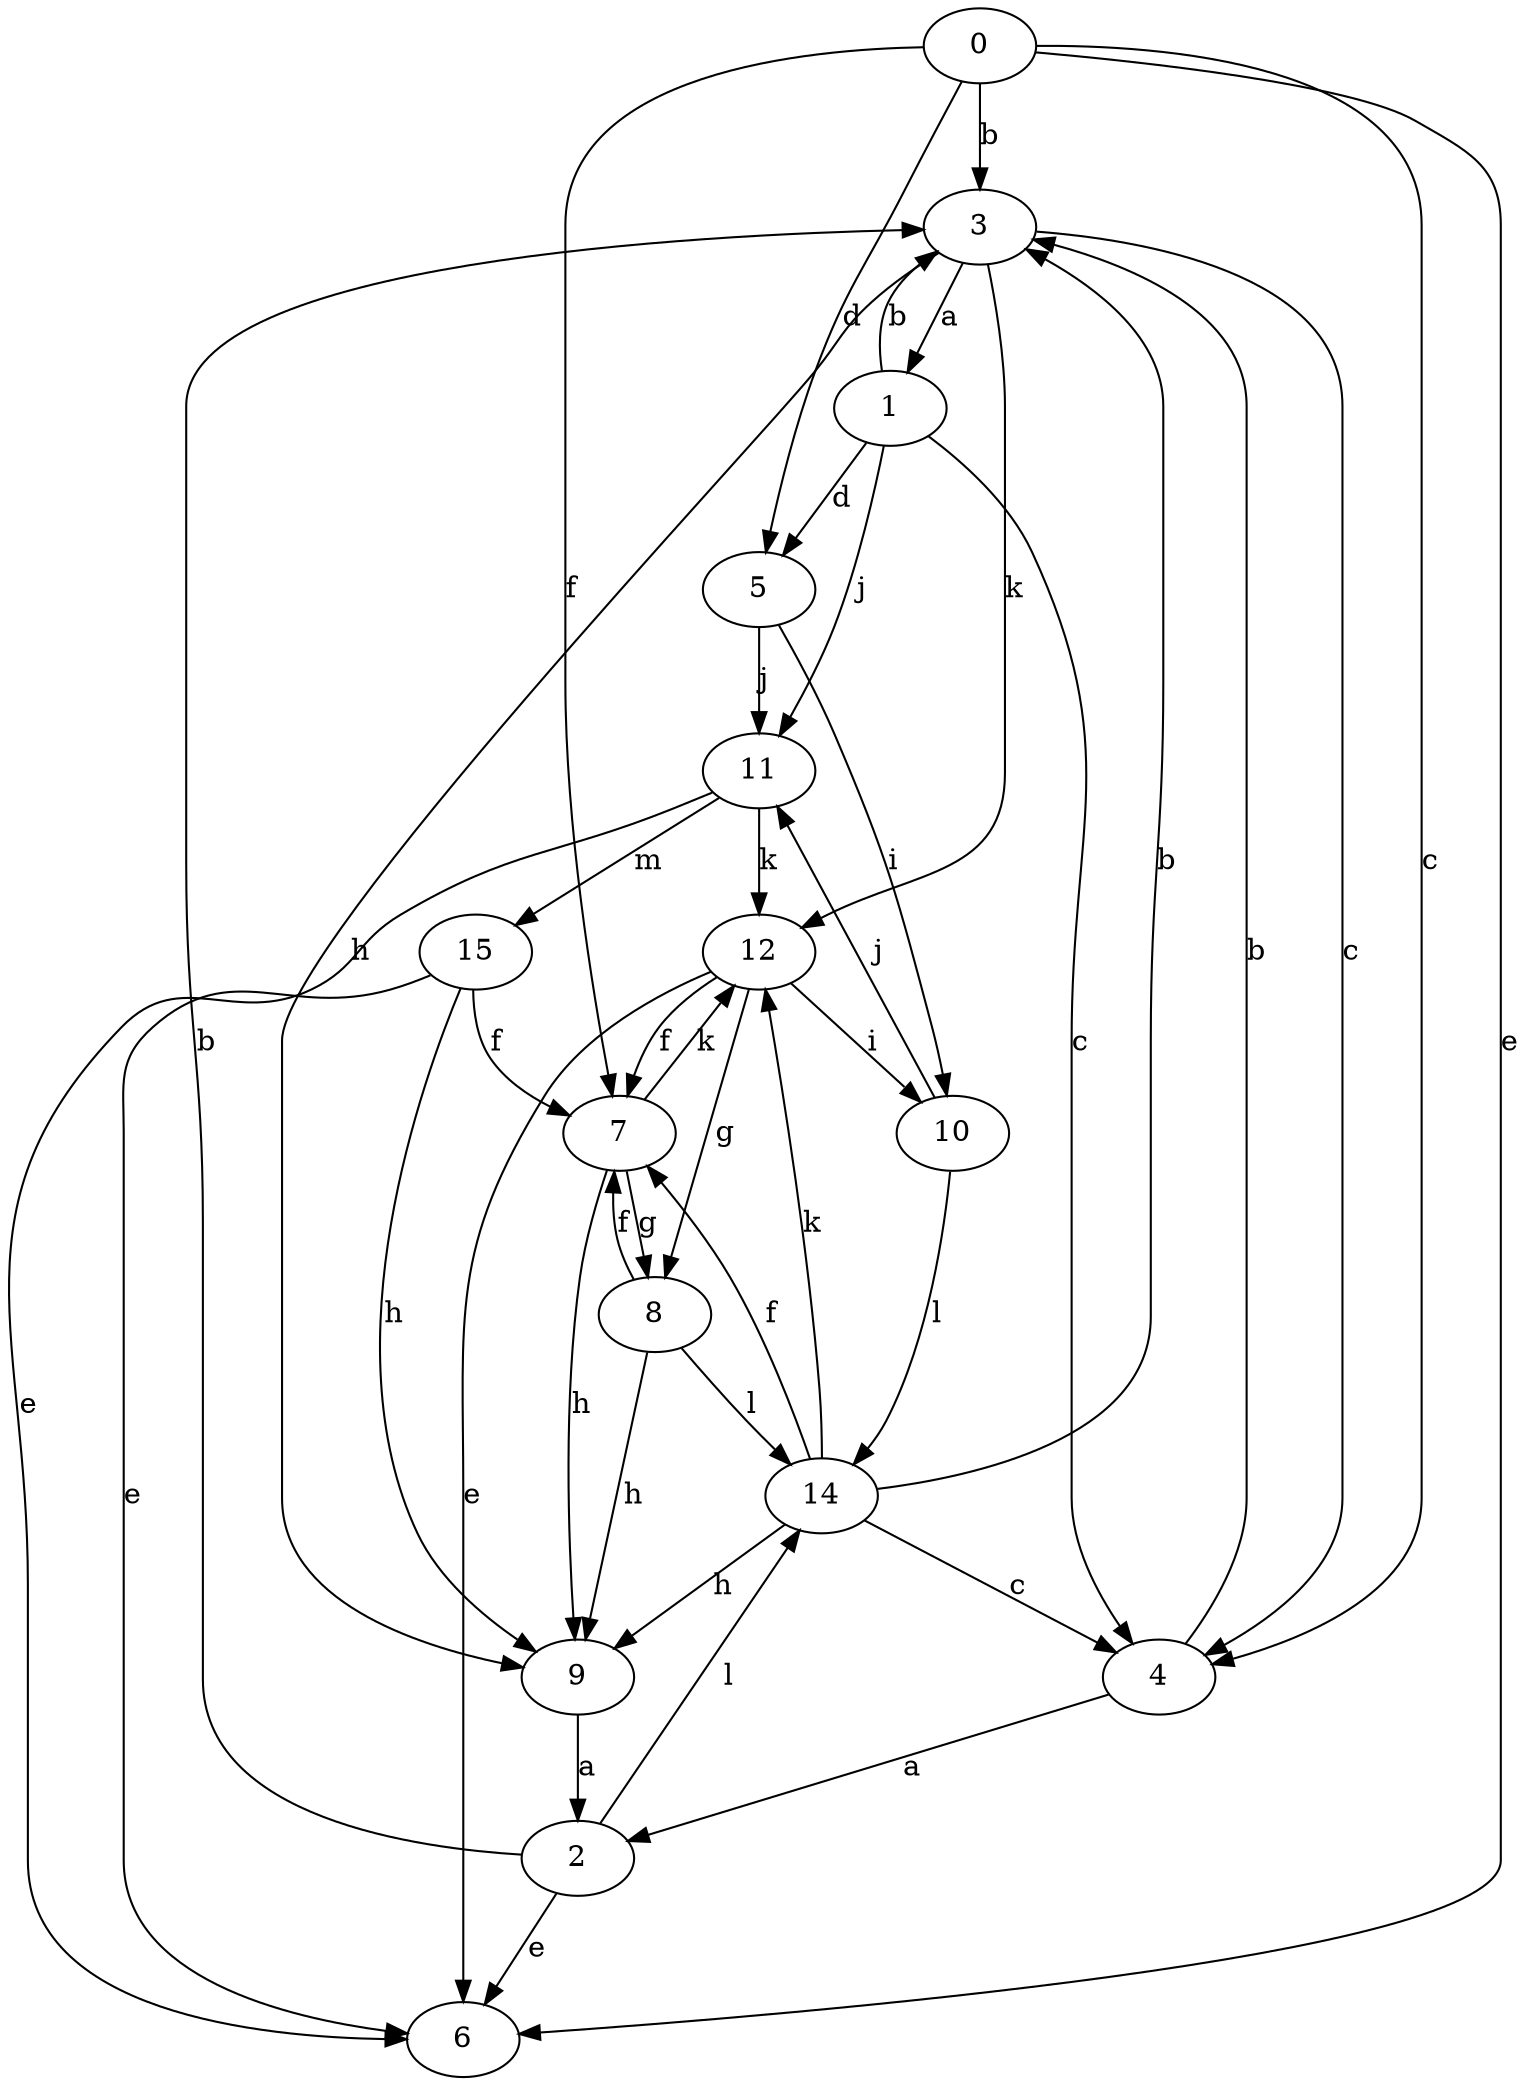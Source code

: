 strict digraph  {
0;
1;
2;
3;
4;
5;
6;
7;
8;
9;
10;
11;
12;
14;
15;
0 -> 3  [label=b];
0 -> 4  [label=c];
0 -> 5  [label=d];
0 -> 6  [label=e];
0 -> 7  [label=f];
1 -> 3  [label=b];
1 -> 4  [label=c];
1 -> 5  [label=d];
1 -> 11  [label=j];
2 -> 3  [label=b];
2 -> 6  [label=e];
2 -> 14  [label=l];
3 -> 1  [label=a];
3 -> 4  [label=c];
3 -> 9  [label=h];
3 -> 12  [label=k];
4 -> 2  [label=a];
4 -> 3  [label=b];
5 -> 10  [label=i];
5 -> 11  [label=j];
7 -> 8  [label=g];
7 -> 9  [label=h];
7 -> 12  [label=k];
8 -> 7  [label=f];
8 -> 9  [label=h];
8 -> 14  [label=l];
9 -> 2  [label=a];
10 -> 11  [label=j];
10 -> 14  [label=l];
11 -> 6  [label=e];
11 -> 12  [label=k];
11 -> 15  [label=m];
12 -> 6  [label=e];
12 -> 7  [label=f];
12 -> 8  [label=g];
12 -> 10  [label=i];
14 -> 3  [label=b];
14 -> 4  [label=c];
14 -> 7  [label=f];
14 -> 9  [label=h];
14 -> 12  [label=k];
15 -> 6  [label=e];
15 -> 7  [label=f];
15 -> 9  [label=h];
}
